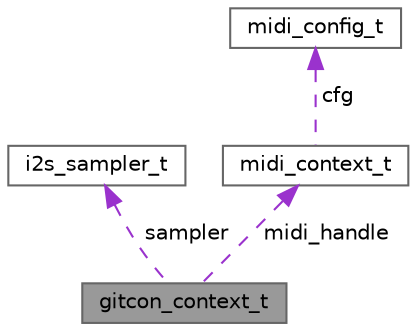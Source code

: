 digraph "gitcon_context_t"
{
 // LATEX_PDF_SIZE
  bgcolor="transparent";
  edge [fontname=Helvetica,fontsize=10,labelfontname=Helvetica,labelfontsize=10];
  node [fontname=Helvetica,fontsize=10,shape=box,height=0.2,width=0.4];
  Node1 [label="gitcon_context_t",height=0.2,width=0.4,color="gray40", fillcolor="grey60", style="filled", fontcolor="black",tooltip="Gitcon Configuration."];
  Node2 -> Node1 [dir="back",color="darkorchid3",style="dashed",label=" sampler" ];
  Node2 [label="i2s_sampler_t",height=0.2,width=0.4,color="gray40", fillcolor="white", style="filled",URL="$structi2s__sampler__t.html",tooltip="Sampler Configuration."];
  Node3 -> Node1 [dir="back",color="darkorchid3",style="dashed",label=" midi_handle" ];
  Node3 [label="midi_context_t",height=0.2,width=0.4,color="gray40", fillcolor="white", style="filled",URL="$structmidi__context__t.html",tooltip="MIDI Context (internal! not to be accessed externally, use midi_handle_t instead)"];
  Node4 -> Node3 [dir="back",color="darkorchid3",style="dashed",label=" cfg" ];
  Node4 [label="midi_config_t",height=0.2,width=0.4,color="gray40", fillcolor="white", style="filled",URL="$structmidi__config__t.html",tooltip="MIDI UART Configuration."];
}
